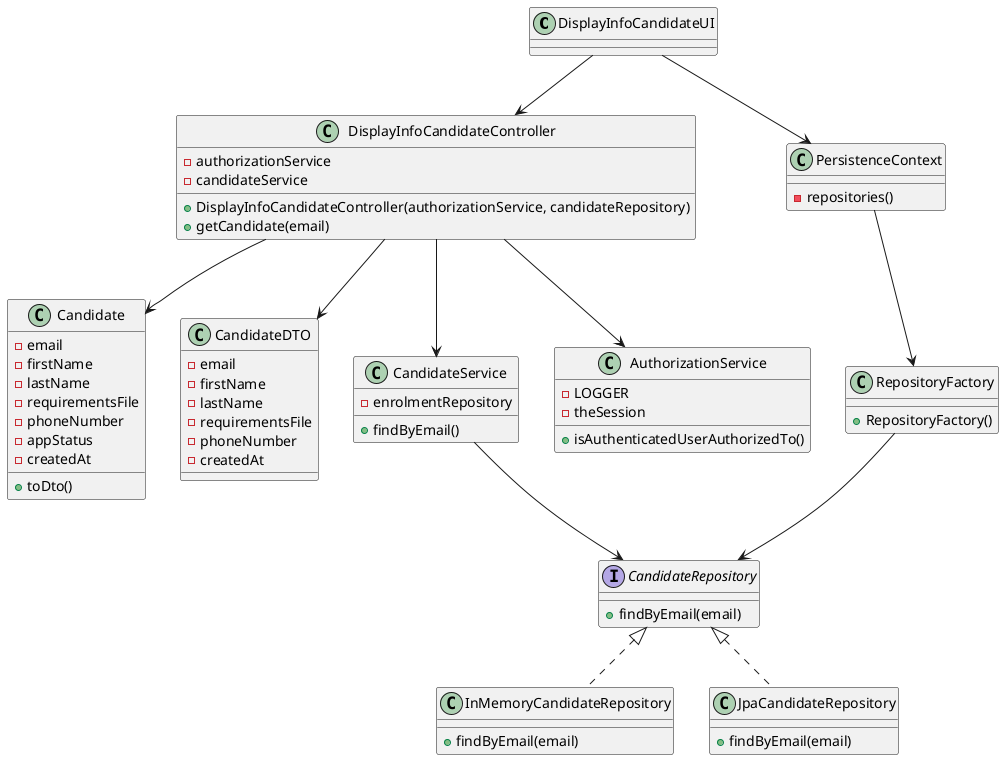 @startuml US1006_CD

class DisplayInfoCandidateUI {

}

class DisplayInfoCandidateController {
- authorizationService
- candidateService
+ DisplayInfoCandidateController(authorizationService, candidateRepository)
+getCandidate(email)
}



class Candidate {
 - email
 -firstName
    - lastName
   - requirementsFile
   - phoneNumber
   - appStatus
   - createdAt
  + toDto()
}

class CandidateDTO {
  - email
    -firstName
    - lastName
  - requirementsFile
  - phoneNumber
  - createdAt
}





class CandidateService {
- enrolmentRepository
+ findByEmail()
}




class RepositoryFactory {
  + RepositoryFactory()
}


class PersistenceContext {
  - repositories()
}


interface CandidateRepository {
+ findByEmail(email)
}

class InMemoryCandidateRepository {
+ findByEmail(email)
}

class JpaCandidateRepository {
+ findByEmail(email)
}

class AuthorizationService {
- LOGGER
- theSession
+isAuthenticatedUserAuthorizedTo()
}
DisplayInfoCandidateController --> AuthorizationService

PersistenceContext --> RepositoryFactory

RepositoryFactory --> CandidateRepository



CandidateRepository <|.. InMemoryCandidateRepository
CandidateRepository <|.. JpaCandidateRepository



DisplayInfoCandidateController --> CandidateService

DisplayInfoCandidateController --> Candidate
DisplayInfoCandidateController --> CandidateDTO

DisplayInfoCandidateUI --> PersistenceContext
DisplayInfoCandidateUI --> DisplayInfoCandidateController

CandidateService --> CandidateRepository




@enduml
